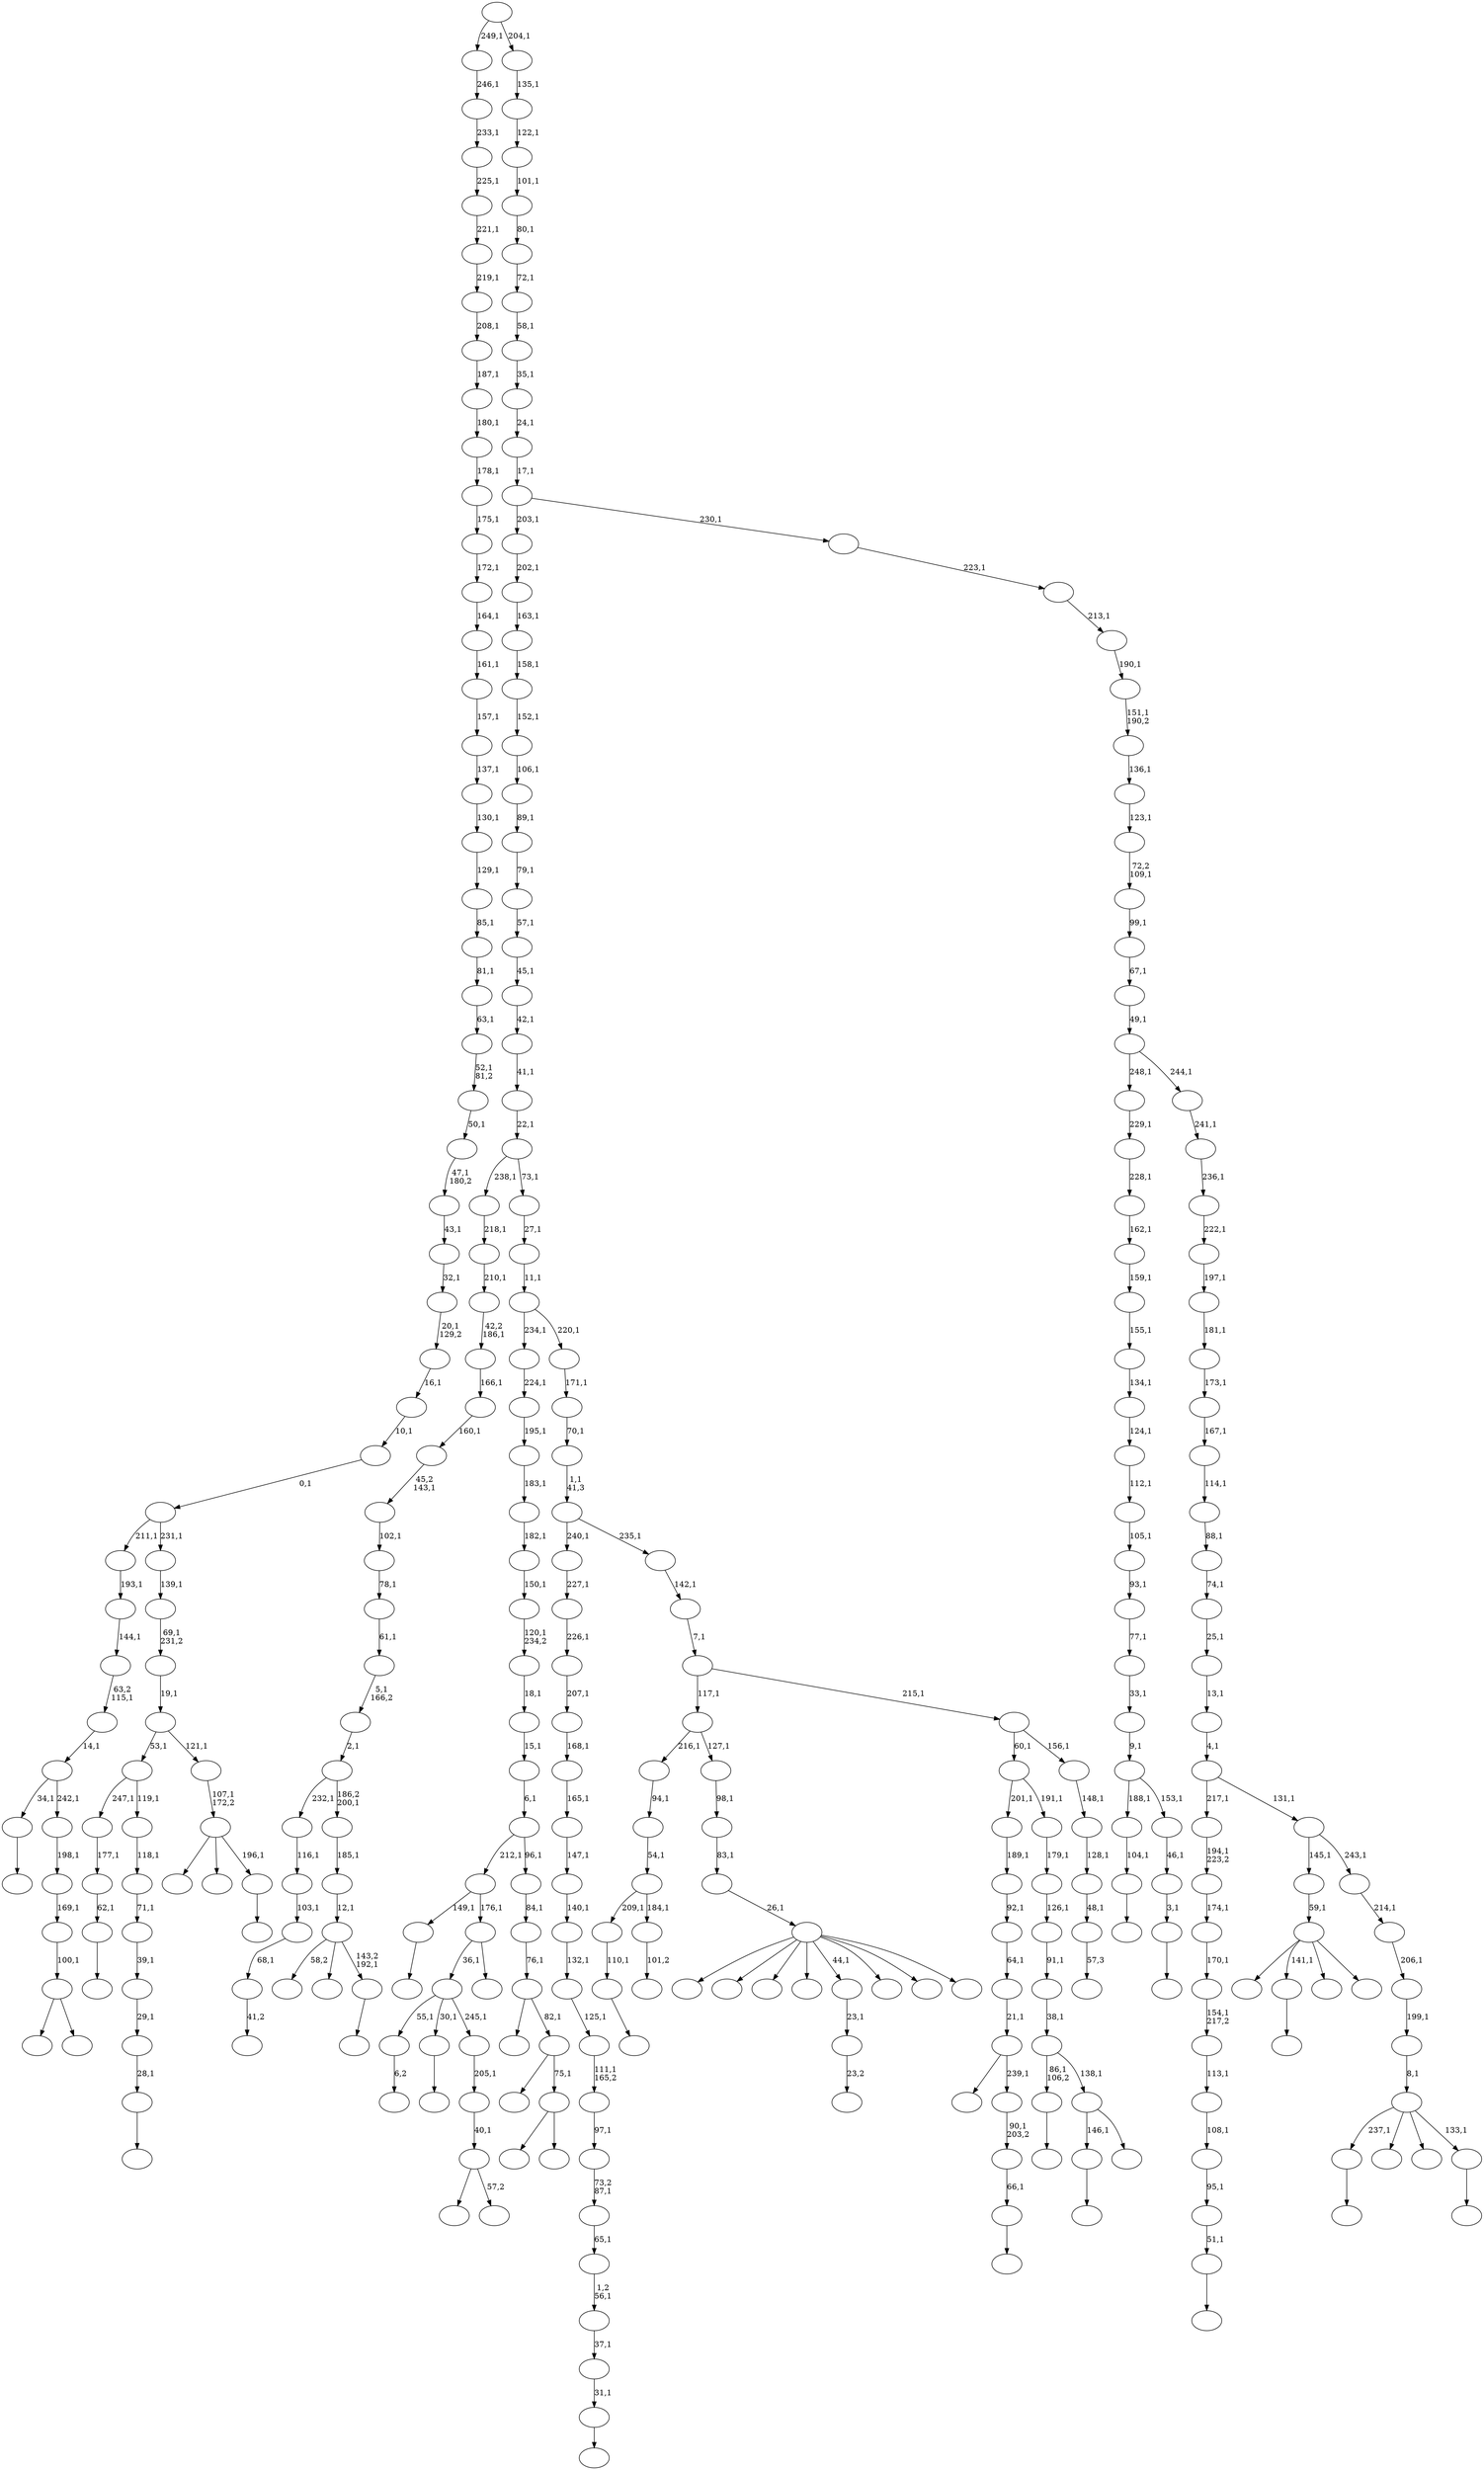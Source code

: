 digraph T {
	300 [label=""]
	299 [label=""]
	298 [label=""]
	297 [label=""]
	296 [label=""]
	295 [label=""]
	294 [label=""]
	293 [label=""]
	292 [label=""]
	291 [label=""]
	290 [label=""]
	289 [label=""]
	288 [label=""]
	287 [label=""]
	286 [label=""]
	285 [label=""]
	284 [label=""]
	283 [label=""]
	282 [label=""]
	281 [label=""]
	280 [label=""]
	279 [label=""]
	278 [label=""]
	277 [label=""]
	276 [label=""]
	275 [label=""]
	274 [label=""]
	273 [label=""]
	272 [label=""]
	271 [label=""]
	270 [label=""]
	269 [label=""]
	268 [label=""]
	267 [label=""]
	266 [label=""]
	265 [label=""]
	264 [label=""]
	263 [label=""]
	262 [label=""]
	261 [label=""]
	260 [label=""]
	259 [label=""]
	258 [label=""]
	257 [label=""]
	256 [label=""]
	255 [label=""]
	254 [label=""]
	253 [label=""]
	252 [label=""]
	251 [label=""]
	250 [label=""]
	249 [label=""]
	248 [label=""]
	247 [label=""]
	246 [label=""]
	245 [label=""]
	244 [label=""]
	243 [label=""]
	242 [label=""]
	241 [label=""]
	240 [label=""]
	239 [label=""]
	238 [label=""]
	237 [label=""]
	236 [label=""]
	235 [label=""]
	234 [label=""]
	233 [label=""]
	232 [label=""]
	231 [label=""]
	230 [label=""]
	229 [label=""]
	228 [label=""]
	227 [label=""]
	226 [label=""]
	225 [label=""]
	224 [label=""]
	223 [label=""]
	222 [label=""]
	221 [label=""]
	220 [label=""]
	219 [label=""]
	218 [label=""]
	217 [label=""]
	216 [label=""]
	215 [label=""]
	214 [label=""]
	213 [label=""]
	212 [label=""]
	211 [label=""]
	210 [label=""]
	209 [label=""]
	208 [label=""]
	207 [label=""]
	206 [label=""]
	205 [label=""]
	204 [label=""]
	203 [label=""]
	202 [label=""]
	201 [label=""]
	200 [label=""]
	199 [label=""]
	198 [label=""]
	197 [label=""]
	196 [label=""]
	195 [label=""]
	194 [label=""]
	193 [label=""]
	192 [label=""]
	191 [label=""]
	190 [label=""]
	189 [label=""]
	188 [label=""]
	187 [label=""]
	186 [label=""]
	185 [label=""]
	184 [label=""]
	183 [label=""]
	182 [label=""]
	181 [label=""]
	180 [label=""]
	179 [label=""]
	178 [label=""]
	177 [label=""]
	176 [label=""]
	175 [label=""]
	174 [label=""]
	173 [label=""]
	172 [label=""]
	171 [label=""]
	170 [label=""]
	169 [label=""]
	168 [label=""]
	167 [label=""]
	166 [label=""]
	165 [label=""]
	164 [label=""]
	163 [label=""]
	162 [label=""]
	161 [label=""]
	160 [label=""]
	159 [label=""]
	158 [label=""]
	157 [label=""]
	156 [label=""]
	155 [label=""]
	154 [label=""]
	153 [label=""]
	152 [label=""]
	151 [label=""]
	150 [label=""]
	149 [label=""]
	148 [label=""]
	147 [label=""]
	146 [label=""]
	145 [label=""]
	144 [label=""]
	143 [label=""]
	142 [label=""]
	141 [label=""]
	140 [label=""]
	139 [label=""]
	138 [label=""]
	137 [label=""]
	136 [label=""]
	135 [label=""]
	134 [label=""]
	133 [label=""]
	132 [label=""]
	131 [label=""]
	130 [label=""]
	129 [label=""]
	128 [label=""]
	127 [label=""]
	126 [label=""]
	125 [label=""]
	124 [label=""]
	123 [label=""]
	122 [label=""]
	121 [label=""]
	120 [label=""]
	119 [label=""]
	118 [label=""]
	117 [label=""]
	116 [label=""]
	115 [label=""]
	114 [label=""]
	113 [label=""]
	112 [label=""]
	111 [label=""]
	110 [label=""]
	109 [label=""]
	108 [label=""]
	107 [label=""]
	106 [label=""]
	105 [label=""]
	104 [label=""]
	103 [label=""]
	102 [label=""]
	101 [label=""]
	100 [label=""]
	99 [label=""]
	98 [label=""]
	97 [label=""]
	96 [label=""]
	95 [label=""]
	94 [label=""]
	93 [label=""]
	92 [label=""]
	91 [label=""]
	90 [label=""]
	89 [label=""]
	88 [label=""]
	87 [label=""]
	86 [label=""]
	85 [label=""]
	84 [label=""]
	83 [label=""]
	82 [label=""]
	81 [label=""]
	80 [label=""]
	79 [label=""]
	78 [label=""]
	77 [label=""]
	76 [label=""]
	75 [label=""]
	74 [label=""]
	73 [label=""]
	72 [label=""]
	71 [label=""]
	70 [label=""]
	69 [label=""]
	68 [label=""]
	67 [label=""]
	66 [label=""]
	65 [label=""]
	64 [label=""]
	63 [label=""]
	62 [label=""]
	61 [label=""]
	60 [label=""]
	59 [label=""]
	58 [label=""]
	57 [label=""]
	56 [label=""]
	55 [label=""]
	54 [label=""]
	53 [label=""]
	52 [label=""]
	51 [label=""]
	50 [label=""]
	49 [label=""]
	48 [label=""]
	47 [label=""]
	46 [label=""]
	45 [label=""]
	44 [label=""]
	43 [label=""]
	42 [label=""]
	41 [label=""]
	40 [label=""]
	39 [label=""]
	38 [label=""]
	37 [label=""]
	36 [label=""]
	35 [label=""]
	34 [label=""]
	33 [label=""]
	32 [label=""]
	31 [label=""]
	30 [label=""]
	29 [label=""]
	28 [label=""]
	27 [label=""]
	26 [label=""]
	25 [label=""]
	24 [label=""]
	23 [label=""]
	22 [label=""]
	21 [label=""]
	20 [label=""]
	19 [label=""]
	18 [label=""]
	17 [label=""]
	16 [label=""]
	15 [label=""]
	14 [label=""]
	13 [label=""]
	12 [label=""]
	11 [label=""]
	10 [label=""]
	9 [label=""]
	8 [label=""]
	7 [label=""]
	6 [label=""]
	5 [label=""]
	4 [label=""]
	3 [label=""]
	2 [label=""]
	1 [label=""]
	0 [label=""]
	296 -> 297 [label=""]
	293 -> 294 [label="41,2"]
	292 -> 293 [label="68,1"]
	291 -> 292 [label="103,1"]
	290 -> 291 [label="116,1"]
	288 -> 289 [label=""]
	287 -> 288 [label="110,1"]
	285 -> 286 [label="6,2"]
	281 -> 282 [label="101,2"]
	280 -> 287 [label="209,1"]
	280 -> 281 [label="184,1"]
	279 -> 280 [label="54,1"]
	278 -> 279 [label="94,1"]
	276 -> 277 [label=""]
	275 -> 276 [label="62,1"]
	274 -> 275 [label="177,1"]
	271 -> 272 [label=""]
	268 -> 269 [label=""]
	265 -> 266 [label=""]
	262 -> 263 [label=""]
	261 -> 262 [label="51,1"]
	260 -> 261 [label="95,1"]
	259 -> 260 [label="108,1"]
	258 -> 259 [label="113,1"]
	257 -> 258 [label="154,1\n217,2"]
	256 -> 257 [label="170,1"]
	255 -> 256 [label="174,1"]
	254 -> 255 [label="194,1\n223,2"]
	251 -> 252 [label=""]
	250 -> 295 [label="58,2"]
	250 -> 283 [label=""]
	250 -> 251 [label="143,2\n192,1"]
	249 -> 250 [label="12,1"]
	248 -> 249 [label="185,1"]
	247 -> 290 [label="232,1"]
	247 -> 248 [label="186,2\n200,1"]
	246 -> 247 [label="2,1"]
	245 -> 246 [label="5,1\n166,2"]
	244 -> 245 [label="61,1"]
	243 -> 244 [label="78,1"]
	242 -> 243 [label="102,1"]
	241 -> 242 [label="45,2\n143,1"]
	240 -> 241 [label="160,1"]
	239 -> 240 [label="166,1"]
	238 -> 239 [label="42,2\n186,1"]
	237 -> 238 [label="210,1"]
	236 -> 237 [label="218,1"]
	234 -> 235 [label=""]
	233 -> 234 [label="28,1"]
	232 -> 233 [label="29,1"]
	231 -> 232 [label="39,1"]
	230 -> 231 [label="71,1"]
	229 -> 230 [label="118,1"]
	228 -> 274 [label="247,1"]
	228 -> 229 [label="119,1"]
	225 -> 226 [label=""]
	224 -> 225 [label="31,1"]
	223 -> 224 [label="37,1"]
	222 -> 223 [label="1,2\n56,1"]
	221 -> 222 [label="65,1"]
	220 -> 221 [label="73,2\n87,1"]
	219 -> 220 [label="97,1"]
	218 -> 219 [label="111,1\n165,2"]
	217 -> 218 [label="125,1"]
	216 -> 217 [label="132,1"]
	215 -> 216 [label="140,1"]
	214 -> 215 [label="147,1"]
	213 -> 214 [label="165,1"]
	212 -> 213 [label="168,1"]
	211 -> 212 [label="207,1"]
	210 -> 211 [label="226,1"]
	209 -> 210 [label="227,1"]
	206 -> 207 [label=""]
	205 -> 206 [label="104,1"]
	202 -> 298 [label=""]
	202 -> 203 [label=""]
	201 -> 202 [label="100,1"]
	200 -> 201 [label="169,1"]
	199 -> 200 [label="198,1"]
	198 -> 271 [label="34,1"]
	198 -> 199 [label="242,1"]
	197 -> 198 [label="14,1"]
	196 -> 197 [label="63,2\n115,1"]
	195 -> 196 [label="144,1"]
	194 -> 195 [label="193,1"]
	192 -> 193 [label="23,2"]
	191 -> 192 [label="23,1"]
	189 -> 190 [label=""]
	188 -> 189 [label="66,1"]
	187 -> 188 [label="90,1\n203,2"]
	186 -> 267 [label=""]
	186 -> 187 [label="239,1"]
	185 -> 186 [label="21,1"]
	184 -> 185 [label="64,1"]
	183 -> 184 [label="92,1"]
	182 -> 183 [label="189,1"]
	179 -> 180 [label=""]
	177 -> 178 [label=""]
	175 -> 176 [label=""]
	173 -> 300 [label=""]
	173 -> 296 [label="141,1"]
	173 -> 273 [label=""]
	173 -> 174 [label=""]
	172 -> 173 [label="59,1"]
	167 -> 284 [label=""]
	167 -> 270 [label=""]
	167 -> 264 [label=""]
	167 -> 227 [label=""]
	167 -> 191 [label="44,1"]
	167 -> 171 [label=""]
	167 -> 170 [label=""]
	167 -> 168 [label=""]
	166 -> 167 [label="26,1"]
	165 -> 166 [label="83,1"]
	164 -> 165 [label="98,1"]
	163 -> 278 [label="216,1"]
	163 -> 164 [label="127,1"]
	160 -> 161 [label=""]
	159 -> 160 [label="3,1"]
	158 -> 159 [label="46,1"]
	157 -> 205 [label="188,1"]
	157 -> 158 [label="153,1"]
	156 -> 157 [label="9,1"]
	155 -> 156 [label="33,1"]
	154 -> 155 [label="77,1"]
	153 -> 154 [label="93,1"]
	152 -> 153 [label="105,1"]
	151 -> 152 [label="112,1"]
	150 -> 151 [label="124,1"]
	149 -> 150 [label="134,1"]
	148 -> 149 [label="155,1"]
	147 -> 148 [label="159,1"]
	146 -> 147 [label="162,1"]
	145 -> 146 [label="228,1"]
	144 -> 145 [label="229,1"]
	141 -> 268 [label="146,1"]
	141 -> 142 [label=""]
	140 -> 179 [label="86,1\n106,2"]
	140 -> 141 [label="138,1"]
	139 -> 140 [label="38,1"]
	138 -> 139 [label="91,1"]
	137 -> 138 [label="126,1"]
	136 -> 137 [label="179,1"]
	135 -> 182 [label="201,1"]
	135 -> 136 [label="191,1"]
	133 -> 181 [label=""]
	133 -> 134 [label="57,2"]
	132 -> 133 [label="40,1"]
	131 -> 132 [label="205,1"]
	130 -> 285 [label="55,1"]
	130 -> 175 [label="30,1"]
	130 -> 131 [label="245,1"]
	128 -> 130 [label="36,1"]
	128 -> 129 [label=""]
	127 -> 177 [label="149,1"]
	127 -> 128 [label="176,1"]
	125 -> 208 [label=""]
	125 -> 126 [label=""]
	124 -> 169 [label=""]
	124 -> 125 [label="75,1"]
	123 -> 299 [label=""]
	123 -> 124 [label="82,1"]
	122 -> 123 [label="76,1"]
	121 -> 122 [label="84,1"]
	120 -> 127 [label="212,1"]
	120 -> 121 [label="96,1"]
	119 -> 120 [label="6,1"]
	118 -> 119 [label="15,1"]
	117 -> 118 [label="18,1"]
	116 -> 117 [label="120,1\n234,2"]
	115 -> 116 [label="150,1"]
	114 -> 115 [label="182,1"]
	113 -> 114 [label="183,1"]
	112 -> 113 [label="195,1"]
	111 -> 112 [label="224,1"]
	109 -> 110 [label="57,3"]
	108 -> 109 [label="48,1"]
	107 -> 108 [label="128,1"]
	106 -> 107 [label="148,1"]
	105 -> 135 [label="60,1"]
	105 -> 106 [label="156,1"]
	104 -> 163 [label="117,1"]
	104 -> 105 [label="215,1"]
	103 -> 104 [label="7,1"]
	102 -> 103 [label="142,1"]
	101 -> 209 [label="240,1"]
	101 -> 102 [label="235,1"]
	100 -> 101 [label="1,1\n41,3"]
	99 -> 100 [label="70,1"]
	98 -> 99 [label="171,1"]
	97 -> 111 [label="234,1"]
	97 -> 98 [label="220,1"]
	96 -> 97 [label="11,1"]
	95 -> 96 [label="27,1"]
	94 -> 236 [label="238,1"]
	94 -> 95 [label="73,1"]
	93 -> 94 [label="22,1"]
	92 -> 93 [label="41,1"]
	91 -> 92 [label="42,1"]
	90 -> 91 [label="45,1"]
	89 -> 90 [label="57,1"]
	88 -> 89 [label="79,1"]
	87 -> 88 [label="89,1"]
	86 -> 87 [label="106,1"]
	85 -> 86 [label="152,1"]
	84 -> 85 [label="158,1"]
	83 -> 84 [label="163,1"]
	82 -> 83 [label="202,1"]
	80 -> 81 [label=""]
	79 -> 253 [label=""]
	79 -> 162 [label=""]
	79 -> 80 [label="196,1"]
	78 -> 79 [label="107,1\n172,2"]
	77 -> 228 [label="53,1"]
	77 -> 78 [label="121,1"]
	76 -> 77 [label="19,1"]
	75 -> 76 [label="69,1\n231,2"]
	74 -> 75 [label="139,1"]
	73 -> 194 [label="211,1"]
	73 -> 74 [label="231,1"]
	72 -> 73 [label="0,1"]
	71 -> 72 [label="10,1"]
	70 -> 71 [label="16,1"]
	69 -> 70 [label="20,1\n129,2"]
	68 -> 69 [label="32,1"]
	67 -> 68 [label="43,1"]
	66 -> 67 [label="47,1\n180,2"]
	65 -> 66 [label="50,1"]
	64 -> 65 [label="52,1\n81,2"]
	63 -> 64 [label="63,1"]
	62 -> 63 [label="81,1"]
	61 -> 62 [label="85,1"]
	60 -> 61 [label="129,1"]
	59 -> 60 [label="130,1"]
	58 -> 59 [label="137,1"]
	57 -> 58 [label="157,1"]
	56 -> 57 [label="161,1"]
	55 -> 56 [label="164,1"]
	54 -> 55 [label="172,1"]
	53 -> 54 [label="175,1"]
	52 -> 53 [label="178,1"]
	51 -> 52 [label="180,1"]
	50 -> 51 [label="187,1"]
	49 -> 50 [label="208,1"]
	48 -> 49 [label="219,1"]
	47 -> 48 [label="221,1"]
	46 -> 47 [label="225,1"]
	45 -> 46 [label="233,1"]
	44 -> 45 [label="246,1"]
	42 -> 43 [label=""]
	41 -> 265 [label="237,1"]
	41 -> 204 [label=""]
	41 -> 143 [label=""]
	41 -> 42 [label="133,1"]
	40 -> 41 [label="8,1"]
	39 -> 40 [label="199,1"]
	38 -> 39 [label="206,1"]
	37 -> 38 [label="214,1"]
	36 -> 172 [label="145,1"]
	36 -> 37 [label="243,1"]
	35 -> 254 [label="217,1"]
	35 -> 36 [label="131,1"]
	34 -> 35 [label="4,1"]
	33 -> 34 [label="13,1"]
	32 -> 33 [label="25,1"]
	31 -> 32 [label="74,1"]
	30 -> 31 [label="88,1"]
	29 -> 30 [label="114,1"]
	28 -> 29 [label="167,1"]
	27 -> 28 [label="173,1"]
	26 -> 27 [label="181,1"]
	25 -> 26 [label="197,1"]
	24 -> 25 [label="222,1"]
	23 -> 24 [label="236,1"]
	22 -> 23 [label="241,1"]
	21 -> 144 [label="248,1"]
	21 -> 22 [label="244,1"]
	20 -> 21 [label="49,1"]
	19 -> 20 [label="67,1"]
	18 -> 19 [label="99,1"]
	17 -> 18 [label="72,2\n109,1"]
	16 -> 17 [label="123,1"]
	15 -> 16 [label="136,1"]
	14 -> 15 [label="151,1\n190,2"]
	13 -> 14 [label="190,1"]
	12 -> 13 [label="213,1"]
	11 -> 12 [label="223,1"]
	10 -> 82 [label="203,1"]
	10 -> 11 [label="230,1"]
	9 -> 10 [label="17,1"]
	8 -> 9 [label="24,1"]
	7 -> 8 [label="35,1"]
	6 -> 7 [label="58,1"]
	5 -> 6 [label="72,1"]
	4 -> 5 [label="80,1"]
	3 -> 4 [label="101,1"]
	2 -> 3 [label="122,1"]
	1 -> 2 [label="135,1"]
	0 -> 44 [label="249,1"]
	0 -> 1 [label="204,1"]
}
